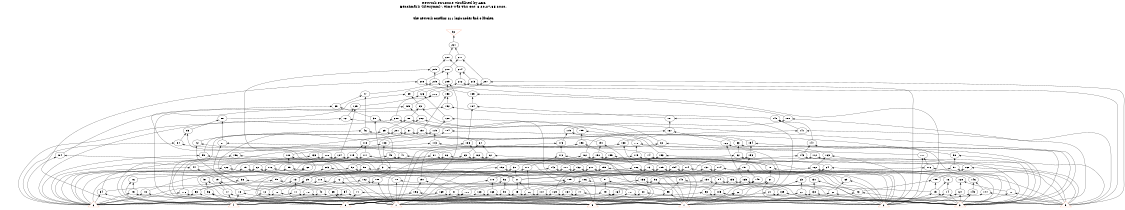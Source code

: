 # Network structure generated by ABC

digraph network {
size = "7.5,10";
center = true;
edge [dir = back];

{
  node [shape = plaintext];
  edge [style = invis];
  LevelTitle1 [label=""];
  LevelTitle2 [label=""];
  Level14 [label = ""];
  Level13 [label = ""];
  Level12 [label = ""];
  Level11 [label = ""];
  Level10 [label = ""];
  Level9 [label = ""];
  Level8 [label = ""];
  Level7 [label = ""];
  Level6 [label = ""];
  Level5 [label = ""];
  Level4 [label = ""];
  Level3 [label = ""];
  Level2 [label = ""];
  Level1 [label = ""];
  Level0 [label = ""];
  LevelTitle1 ->  LevelTitle2 ->  Level14 ->  Level13 ->  Level12 ->  Level11 ->  Level10 ->  Level9 ->  Level8 ->  Level7 ->  Level6 ->  Level5 ->  Level4 ->  Level3 ->  Level2 ->  Level1 ->  Level0;
}

{
  rank = same;
  LevelTitle1;
  title1 [shape=plaintext,
          fontsize=20,
          fontname = "Times-Roman",
          label="Network structure visualized by ABC\nBenchmark \"lif/9symml\". Time was Thu Oct  8 20:27:35 2020. "
         ];
}

{
  rank = same;
  LevelTitle2;
  title2 [shape=plaintext,
          fontsize=18,
          fontname = "Times-Roman",
          label="The network contains 211 logic nodes and 0 latches.\n"
         ];
}

{
  rank = same;
  Level14;
  Node10 [label = "52", shape = invtriangle, color = coral, fillcolor = coral];
}

{
  rank = same;
  Level13;
  Node221 [label = "221\n", shape = ellipse];
}

{
  rank = same;
  Level12;
  Node211 [label = "211\n", shape = ellipse];
  Node220 [label = "220\n", shape = ellipse];
}

{
  rank = same;
  Level11;
  Node210 [label = "210\n", shape = ellipse];
  Node214 [label = "214\n", shape = ellipse];
  Node219 [label = "219\n", shape = ellipse];
}

{
  rank = same;
  Level10;
  Node207 [label = "207\n", shape = ellipse];
  Node208 [label = "208\n", shape = ellipse];
  Node209 [label = "209\n", shape = ellipse];
  Node212 [label = "212\n", shape = ellipse];
  Node213 [label = "213\n", shape = ellipse];
  Node215 [label = "215\n", shape = ellipse];
}

{
  rank = same;
  Level9;
  Node47 [label = "47\n", shape = ellipse];
  Node89 [label = "89\n", shape = ellipse];
  Node126 [label = "126\n", shape = ellipse];
  Node158 [label = "158\n", shape = ellipse];
  Node185 [label = "185\n", shape = ellipse];
  Node206 [label = "206\n", shape = ellipse];
}

{
  rank = same;
  Level8;
  Node39 [label = "39\n", shape = ellipse];
  Node83 [label = "83\n", shape = ellipse];
  Node125 [label = "125\n", shape = ellipse];
  Node152 [label = "152\n", shape = ellipse];
  Node184 [label = "184\n", shape = ellipse];
  Node205 [label = "205\n", shape = ellipse];
}

{
  rank = same;
  Level7;
  Node38 [label = "38\n", shape = ellipse];
  Node80 [label = "80\n", shape = ellipse];
  Node88 [label = "88\n", shape = ellipse];
  Node120 [label = "120\n", shape = ellipse];
  Node121 [label = "121\n", shape = ellipse];
  Node148 [label = "148\n", shape = ellipse];
  Node180 [label = "180\n", shape = ellipse];
  Node181 [label = "181\n", shape = ellipse];
  Node200 [label = "200\n", shape = ellipse];
  Node202 [label = "202\n", shape = ellipse];
}

{
  rank = same;
  Level6;
  Node37 [label = "37\n", shape = ellipse];
  Node46 [label = "46\n", shape = ellipse];
  Node65 [label = "65\n", shape = ellipse];
  Node85 [label = "85\n", shape = ellipse];
  Node104 [label = "104\n", shape = ellipse];
  Node119 [label = "119\n", shape = ellipse];
  Node141 [label = "141\n", shape = ellipse];
  Node157 [label = "157\n", shape = ellipse];
  Node167 [label = "167\n", shape = ellipse];
  Node179 [label = "179\n", shape = ellipse];
  Node199 [label = "199\n", shape = ellipse];
  Node201 [label = "201\n", shape = ellipse];
}

{
  rank = same;
  Level5;
  Node33 [label = "33\n", shape = ellipse];
  Node42 [label = "42\n", shape = ellipse];
  Node64 [label = "64\n", shape = ellipse];
  Node82 [label = "82\n", shape = ellipse];
  Node84 [label = "84\n", shape = ellipse];
  Node87 [label = "87\n", shape = ellipse];
  Node103 [label = "103\n", shape = ellipse];
  Node113 [label = "113\n", shape = ellipse];
  Node118 [label = "118\n", shape = ellipse];
  Node138 [label = "138\n", shape = ellipse];
  Node147 [label = "147\n", shape = ellipse];
  Node154 [label = "154\n", shape = ellipse];
  Node166 [label = "166\n", shape = ellipse];
  Node173 [label = "173\n", shape = ellipse];
  Node178 [label = "178\n", shape = ellipse];
  Node183 [label = "183\n", shape = ellipse];
  Node191 [label = "191\n", shape = ellipse];
  Node198 [label = "198\n", shape = ellipse];
}

{
  rank = same;
  Level4;
  Node32 [label = "32\n", shape = ellipse];
  Node41 [label = "41\n", shape = ellipse];
  Node45 [label = "45\n", shape = ellipse];
  Node59 [label = "59\n", shape = ellipse];
  Node61 [label = "61\n", shape = ellipse];
  Node63 [label = "63\n", shape = ellipse];
  Node74 [label = "74\n", shape = ellipse];
  Node81 [label = "81\n", shape = ellipse];
  Node86 [label = "86\n", shape = ellipse];
  Node98 [label = "98\n", shape = ellipse];
  Node100 [label = "100\n", shape = ellipse];
  Node112 [label = "112\n", shape = ellipse];
  Node115 [label = "115\n", shape = ellipse];
  Node117 [label = "117\n", shape = ellipse];
  Node124 [label = "124\n", shape = ellipse];
  Node133 [label = "133\n", shape = ellipse];
  Node143 [label = "143\n", shape = ellipse];
  Node153 [label = "153\n", shape = ellipse];
  Node156 [label = "156\n", shape = ellipse];
  Node161 [label = "161\n", shape = ellipse];
  Node163 [label = "163\n", shape = ellipse];
  Node172 [label = "172\n", shape = ellipse];
  Node175 [label = "175\n", shape = ellipse];
  Node177 [label = "177\n", shape = ellipse];
  Node182 [label = "182\n", shape = ellipse];
  Node190 [label = "190\n", shape = ellipse];
  Node193 [label = "193\n", shape = ellipse];
  Node195 [label = "195\n", shape = ellipse];
  Node204 [label = "204\n", shape = ellipse];
  Node218 [label = "218\n", shape = ellipse];
}

{
  rank = same;
  Level3;
  Node24 [label = "24\n", shape = ellipse];
  Node30 [label = "30\n", shape = ellipse];
  Node31 [label = "31\n", shape = ellipse];
  Node44 [label = "44\n", shape = ellipse];
  Node52 [label = "52\n", shape = ellipse];
  Node58 [label = "58\n", shape = ellipse];
  Node60 [label = "60\n", shape = ellipse];
  Node62 [label = "62\n", shape = ellipse];
  Node70 [label = "70\n", shape = ellipse];
  Node73 [label = "73\n", shape = ellipse];
  Node79 [label = "79\n", shape = ellipse];
  Node97 [label = "97\n", shape = ellipse];
  Node99 [label = "99\n", shape = ellipse];
  Node111 [label = "111\n", shape = ellipse];
  Node114 [label = "114\n", shape = ellipse];
  Node116 [label = "116\n", shape = ellipse];
  Node122 [label = "122\n", shape = ellipse];
  Node132 [label = "132\n", shape = ellipse];
  Node137 [label = "137\n", shape = ellipse];
  Node142 [label = "142\n", shape = ellipse];
  Node151 [label = "151\n", shape = ellipse];
  Node155 [label = "155\n", shape = ellipse];
  Node160 [label = "160\n", shape = ellipse];
  Node162 [label = "162\n", shape = ellipse];
  Node171 [label = "171\n", shape = ellipse];
  Node174 [label = "174\n", shape = ellipse];
  Node176 [label = "176\n", shape = ellipse];
  Node186 [label = "186\n", shape = ellipse];
  Node189 [label = "189\n", shape = ellipse];
  Node192 [label = "192\n", shape = ellipse];
  Node194 [label = "194\n", shape = ellipse];
  Node203 [label = "203\n", shape = ellipse];
  Node217 [label = "217\n", shape = ellipse];
}

{
  rank = same;
  Level2;
  Node13 [label = "13\n", shape = ellipse];
  Node16 [label = "16\n", shape = ellipse];
  Node19 [label = "19\n", shape = ellipse];
  Node23 [label = "23\n", shape = ellipse];
  Node27 [label = "27\n", shape = ellipse];
  Node29 [label = "29\n", shape = ellipse];
  Node36 [label = "36\n", shape = ellipse];
  Node51 [label = "51\n", shape = ellipse];
  Node55 [label = "55\n", shape = ellipse];
  Node57 [label = "57\n", shape = ellipse];
  Node67 [label = "67\n", shape = ellipse];
  Node69 [label = "69\n", shape = ellipse];
  Node72 [label = "72\n", shape = ellipse];
  Node76 [label = "76\n", shape = ellipse];
  Node78 [label = "78\n", shape = ellipse];
  Node92 [label = "92\n", shape = ellipse];
  Node94 [label = "94\n", shape = ellipse];
  Node96 [label = "96\n", shape = ellipse];
  Node102 [label = "102\n", shape = ellipse];
  Node106 [label = "106\n", shape = ellipse];
  Node109 [label = "109\n", shape = ellipse];
  Node110 [label = "110\n", shape = ellipse];
  Node128 [label = "128\n", shape = ellipse];
  Node131 [label = "131\n", shape = ellipse];
  Node135 [label = "135\n", shape = ellipse];
  Node136 [label = "136\n", shape = ellipse];
  Node140 [label = "140\n", shape = ellipse];
  Node146 [label = "146\n", shape = ellipse];
  Node149 [label = "149\n", shape = ellipse];
  Node150 [label = "150\n", shape = ellipse];
  Node159 [label = "159\n", shape = ellipse];
  Node165 [label = "165\n", shape = ellipse];
  Node170 [label = "170\n", shape = ellipse];
  Node188 [label = "188\n", shape = ellipse];
  Node197 [label = "197\n", shape = ellipse];
}

{
  rank = same;
  Level1;
  Node11 [label = "11\n", shape = ellipse];
  Node12 [label = "12\n", shape = ellipse];
  Node14 [label = "14\n", shape = ellipse];
  Node15 [label = "15\n", shape = ellipse];
  Node17 [label = "17\n", shape = ellipse];
  Node18 [label = "18\n", shape = ellipse];
  Node20 [label = "20\n", shape = ellipse];
  Node21 [label = "21\n", shape = ellipse];
  Node22 [label = "22\n", shape = ellipse];
  Node25 [label = "25\n", shape = ellipse];
  Node26 [label = "26\n", shape = ellipse];
  Node28 [label = "28\n", shape = ellipse];
  Node34 [label = "34\n", shape = ellipse];
  Node35 [label = "35\n", shape = ellipse];
  Node40 [label = "40\n", shape = ellipse];
  Node43 [label = "43\n", shape = ellipse];
  Node48 [label = "48\n", shape = ellipse];
  Node49 [label = "49\n", shape = ellipse];
  Node50 [label = "50\n", shape = ellipse];
  Node53 [label = "53\n", shape = ellipse];
  Node54 [label = "54\n", shape = ellipse];
  Node56 [label = "56\n", shape = ellipse];
  Node66 [label = "66\n", shape = ellipse];
  Node68 [label = "68\n", shape = ellipse];
  Node71 [label = "71\n", shape = ellipse];
  Node75 [label = "75\n", shape = ellipse];
  Node77 [label = "77\n", shape = ellipse];
  Node90 [label = "90\n", shape = ellipse];
  Node91 [label = "91\n", shape = ellipse];
  Node93 [label = "93\n", shape = ellipse];
  Node95 [label = "95\n", shape = ellipse];
  Node101 [label = "101\n", shape = ellipse];
  Node105 [label = "105\n", shape = ellipse];
  Node107 [label = "107\n", shape = ellipse];
  Node108 [label = "108\n", shape = ellipse];
  Node123 [label = "123\n", shape = ellipse];
  Node127 [label = "127\n", shape = ellipse];
  Node129 [label = "129\n", shape = ellipse];
  Node130 [label = "130\n", shape = ellipse];
  Node134 [label = "134\n", shape = ellipse];
  Node139 [label = "139\n", shape = ellipse];
  Node144 [label = "144\n", shape = ellipse];
  Node145 [label = "145\n", shape = ellipse];
  Node164 [label = "164\n", shape = ellipse];
  Node168 [label = "168\n", shape = ellipse];
  Node169 [label = "169\n", shape = ellipse];
  Node187 [label = "187\n", shape = ellipse];
  Node196 [label = "196\n", shape = ellipse];
  Node216 [label = "216\n", shape = ellipse];
}

{
  rank = same;
  Level0;
  Node1 [label = "1", shape = triangle, color = coral, fillcolor = coral];
  Node2 [label = "2", shape = triangle, color = coral, fillcolor = coral];
  Node3 [label = "3", shape = triangle, color = coral, fillcolor = coral];
  Node4 [label = "4", shape = triangle, color = coral, fillcolor = coral];
  Node5 [label = "5", shape = triangle, color = coral, fillcolor = coral];
  Node6 [label = "6", shape = triangle, color = coral, fillcolor = coral];
  Node7 [label = "7", shape = triangle, color = coral, fillcolor = coral];
  Node8 [label = "8", shape = triangle, color = coral, fillcolor = coral];
  Node9 [label = "9", shape = triangle, color = coral, fillcolor = coral];
}

title1 -> title2 [style = invis];
title2 -> Node10 [style = invis];
Node10 -> Node221 [style = solid];
Node11 -> Node4 [style = solid];
Node11 -> Node5 [style = solid];
Node12 -> Node4 [style = solid];
Node12 -> Node5 [style = solid];
Node13 -> Node11 [style = solid];
Node13 -> Node12 [style = solid];
Node14 -> Node2 [style = solid];
Node14 -> Node3 [style = solid];
Node15 -> Node2 [style = solid];
Node15 -> Node3 [style = solid];
Node16 -> Node14 [style = solid];
Node16 -> Node15 [style = solid];
Node17 -> Node1 [style = solid];
Node17 -> Node4 [style = solid];
Node18 -> Node1 [style = solid];
Node18 -> Node4 [style = solid];
Node19 -> Node17 [style = solid];
Node19 -> Node18 [style = solid];
Node20 -> Node3 [style = solid];
Node20 -> Node9 [style = solid];
Node21 -> Node1 [style = solid];
Node21 -> Node3 [style = solid];
Node22 -> Node1 [style = solid];
Node22 -> Node9 [style = solid];
Node23 -> Node21 [style = solid];
Node23 -> Node22 [style = solid];
Node24 -> Node20 [style = solid];
Node24 -> Node23 [style = solid];
Node25 -> Node7 [style = solid];
Node25 -> Node8 [style = solid];
Node26 -> Node7 [style = solid];
Node26 -> Node8 [style = solid];
Node27 -> Node25 [style = solid];
Node27 -> Node26 [style = solid];
Node28 -> Node5 [style = solid];
Node28 -> Node6 [style = solid];
Node29 -> Node12 [style = solid];
Node29 -> Node28 [style = solid];
Node30 -> Node13 [style = solid];
Node30 -> Node27 [style = solid];
Node31 -> Node27 [style = solid];
Node31 -> Node29 [style = solid];
Node32 -> Node9 [style = solid];
Node32 -> Node30 [style = solid];
Node33 -> Node3 [style = solid];
Node33 -> Node32 [style = solid];
Node34 -> Node4 [style = solid];
Node34 -> Node6 [style = solid];
Node35 -> Node7 [style = solid];
Node35 -> Node8 [style = solid];
Node36 -> Node34 [style = solid];
Node36 -> Node35 [style = solid];
Node37 -> Node33 [style = solid];
Node37 -> Node36 [style = solid];
Node38 -> Node31 [style = solid];
Node38 -> Node37 [style = solid];
Node39 -> Node1 [style = solid];
Node39 -> Node38 [style = solid];
Node40 -> Node4 [style = solid];
Node40 -> Node5 [style = solid];
Node41 -> Node6 [style = solid];
Node41 -> Node24 [style = solid];
Node42 -> Node40 [style = solid];
Node42 -> Node41 [style = solid];
Node43 -> Node3 [style = solid];
Node43 -> Node5 [style = solid];
Node44 -> Node6 [style = solid];
Node44 -> Node19 [style = solid];
Node45 -> Node43 [style = solid];
Node45 -> Node44 [style = solid];
Node46 -> Node42 [style = solid];
Node46 -> Node45 [style = solid];
Node47 -> Node39 [style = solid];
Node47 -> Node46 [style = solid];
Node48 -> Node6 [style = solid];
Node48 -> Node8 [style = solid];
Node49 -> Node3 [style = solid];
Node49 -> Node6 [style = solid];
Node50 -> Node2 [style = solid];
Node50 -> Node8 [style = solid];
Node51 -> Node49 [style = solid];
Node51 -> Node50 [style = solid];
Node52 -> Node48 [style = solid];
Node52 -> Node51 [style = solid];
Node53 -> Node4 [style = solid];
Node53 -> Node6 [style = solid];
Node54 -> Node3 [style = solid];
Node54 -> Node6 [style = solid];
Node55 -> Node53 [style = solid];
Node55 -> Node54 [style = solid];
Node56 -> Node4 [style = solid];
Node56 -> Node8 [style = solid];
Node57 -> Node17 [style = solid];
Node57 -> Node56 [style = solid];
Node58 -> Node7 [style = solid];
Node58 -> Node57 [style = solid];
Node59 -> Node6 [style = solid];
Node59 -> Node58 [style = solid];
Node60 -> Node8 [style = solid];
Node60 -> Node55 [style = solid];
Node61 -> Node2 [style = solid];
Node61 -> Node60 [style = solid];
Node62 -> Node6 [style = solid];
Node62 -> Node27 [style = solid];
Node63 -> Node2 [style = solid];
Node63 -> Node62 [style = solid];
Node64 -> Node61 [style = solid];
Node64 -> Node63 [style = solid];
Node65 -> Node59 [style = solid];
Node65 -> Node64 [style = solid];
Node66 -> Node5 [style = solid];
Node66 -> Node7 [style = solid];
Node67 -> Node2 [style = solid];
Node67 -> Node66 [style = solid];
Node68 -> Node3 [style = solid];
Node68 -> Node7 [style = solid];
Node69 -> Node2 [style = solid];
Node69 -> Node68 [style = solid];
Node70 -> Node67 [style = solid];
Node70 -> Node69 [style = solid];
Node71 -> Node5 [style = solid];
Node71 -> Node8 [style = solid];
Node72 -> Node11 [style = solid];
Node72 -> Node71 [style = solid];
Node73 -> Node2 [style = solid];
Node73 -> Node72 [style = solid];
Node74 -> Node70 [style = solid];
Node74 -> Node73 [style = solid];
Node75 -> Node6 [style = solid];
Node75 -> Node8 [style = solid];
Node76 -> Node4 [style = solid];
Node76 -> Node75 [style = solid];
Node77 -> Node2 [style = solid];
Node77 -> Node8 [style = solid];
Node78 -> Node1 [style = solid];
Node78 -> Node77 [style = solid];
Node79 -> Node76 [style = solid];
Node79 -> Node78 [style = solid];
Node80 -> Node5 [style = solid];
Node80 -> Node65 [style = solid];
Node81 -> Node7 [style = solid];
Node81 -> Node79 [style = solid];
Node82 -> Node3 [style = solid];
Node82 -> Node81 [style = solid];
Node83 -> Node80 [style = solid];
Node83 -> Node82 [style = solid];
Node84 -> Node6 [style = solid];
Node84 -> Node74 [style = solid];
Node85 -> Node1 [style = solid];
Node85 -> Node84 [style = solid];
Node86 -> Node7 [style = solid];
Node86 -> Node52 [style = solid];
Node87 -> Node12 [style = solid];
Node87 -> Node86 [style = solid];
Node88 -> Node85 [style = solid];
Node88 -> Node87 [style = solid];
Node89 -> Node83 [style = solid];
Node89 -> Node88 [style = solid];
Node90 -> Node3 [style = solid];
Node90 -> Node4 [style = solid];
Node91 -> Node3 [style = solid];
Node91 -> Node4 [style = solid];
Node92 -> Node90 [style = solid];
Node92 -> Node91 [style = solid];
Node93 -> Node3 [style = solid];
Node93 -> Node8 [style = solid];
Node94 -> Node68 [style = solid];
Node94 -> Node93 [style = solid];
Node95 -> Node5 [style = solid];
Node95 -> Node7 [style = solid];
Node96 -> Node26 [style = solid];
Node96 -> Node95 [style = solid];
Node97 -> Node9 [style = solid];
Node97 -> Node96 [style = solid];
Node98 -> Node3 [style = solid];
Node98 -> Node97 [style = solid];
Node99 -> Node4 [style = solid];
Node99 -> Node94 [style = solid];
Node100 -> Node1 [style = solid];
Node100 -> Node99 [style = solid];
Node101 -> Node5 [style = solid];
Node101 -> Node7 [style = solid];
Node102 -> Node18 [style = solid];
Node102 -> Node101 [style = solid];
Node103 -> Node100 [style = solid];
Node103 -> Node102 [style = solid];
Node104 -> Node98 [style = solid];
Node104 -> Node103 [style = solid];
Node105 -> Node8 [style = solid];
Node105 -> Node9 [style = solid];
Node106 -> Node25 [style = solid];
Node106 -> Node105 [style = solid];
Node107 -> Node1 [style = solid];
Node107 -> Node5 [style = solid];
Node108 -> Node1 [style = solid];
Node108 -> Node8 [style = solid];
Node109 -> Node107 [style = solid];
Node109 -> Node108 [style = solid];
Node110 -> Node53 [style = solid];
Node110 -> Node101 [style = solid];
Node111 -> Node95 [style = solid];
Node111 -> Node110 [style = solid];
Node112 -> Node9 [style = solid];
Node112 -> Node111 [style = solid];
Node113 -> Node8 [style = solid];
Node113 -> Node112 [style = solid];
Node114 -> Node9 [style = solid];
Node114 -> Node109 [style = solid];
Node115 -> Node4 [style = solid];
Node115 -> Node114 [style = solid];
Node116 -> Node6 [style = solid];
Node116 -> Node106 [style = solid];
Node117 -> Node5 [style = solid];
Node117 -> Node116 [style = solid];
Node118 -> Node115 [style = solid];
Node118 -> Node117 [style = solid];
Node119 -> Node113 [style = solid];
Node119 -> Node118 [style = solid];
Node120 -> Node3 [style = solid];
Node120 -> Node119 [style = solid];
Node121 -> Node6 [style = solid];
Node121 -> Node104 [style = solid];
Node122 -> Node6 [style = solid];
Node122 -> Node92 [style = solid];
Node123 -> Node1 [style = solid];
Node123 -> Node5 [style = solid];
Node124 -> Node122 [style = solid];
Node124 -> Node123 [style = solid];
Node125 -> Node121 [style = solid];
Node125 -> Node124 [style = solid];
Node126 -> Node120 [style = solid];
Node126 -> Node125 [style = solid];
Node127 -> Node3 [style = solid];
Node127 -> Node5 [style = solid];
Node128 -> Node20 [style = solid];
Node128 -> Node127 [style = solid];
Node129 -> Node4 [style = solid];
Node129 -> Node7 [style = solid];
Node130 -> Node2 [style = solid];
Node130 -> Node7 [style = solid];
Node131 -> Node43 [style = solid];
Node131 -> Node130 [style = solid];
Node132 -> Node129 [style = solid];
Node132 -> Node131 [style = solid];
Node133 -> Node6 [style = solid];
Node133 -> Node132 [style = solid];
Node134 -> Node4 [style = solid];
Node134 -> Node7 [style = solid];
Node135 -> Node3 [style = solid];
Node135 -> Node134 [style = solid];
Node136 -> Node3 [style = solid];
Node136 -> Node40 [style = solid];
Node137 -> Node135 [style = solid];
Node137 -> Node136 [style = solid];
Node138 -> Node133 [style = solid];
Node138 -> Node137 [style = solid];
Node139 -> Node5 [style = solid];
Node139 -> Node9 [style = solid];
Node140 -> Node95 [style = solid];
Node140 -> Node139 [style = solid];
Node141 -> Node9 [style = solid];
Node141 -> Node138 [style = solid];
Node142 -> Node6 [style = solid];
Node142 -> Node140 [style = solid];
Node143 -> Node3 [style = solid];
Node143 -> Node142 [style = solid];
Node144 -> Node7 [style = solid];
Node144 -> Node9 [style = solid];
Node145 -> Node2 [style = solid];
Node145 -> Node3 [style = solid];
Node146 -> Node144 [style = solid];
Node146 -> Node145 [style = solid];
Node147 -> Node143 [style = solid];
Node147 -> Node146 [style = solid];
Node148 -> Node141 [style = solid];
Node148 -> Node147 [style = solid];
Node149 -> Node7 [style = solid];
Node149 -> Node105 [style = solid];
Node150 -> Node2 [style = solid];
Node150 -> Node129 [style = solid];
Node151 -> Node149 [style = solid];
Node151 -> Node150 [style = solid];
Node152 -> Node8 [style = solid];
Node152 -> Node148 [style = solid];
Node153 -> Node5 [style = solid];
Node153 -> Node151 [style = solid];
Node154 -> Node3 [style = solid];
Node154 -> Node153 [style = solid];
Node155 -> Node8 [style = solid];
Node155 -> Node128 [style = solid];
Node156 -> Node34 [style = solid];
Node156 -> Node155 [style = solid];
Node157 -> Node154 [style = solid];
Node157 -> Node156 [style = solid];
Node158 -> Node152 [style = solid];
Node158 -> Node157 [style = solid];
Node159 -> Node15 [style = solid];
Node159 -> Node43 [style = solid];
Node160 -> Node9 [style = solid];
Node160 -> Node159 [style = solid];
Node161 -> Node6 [style = solid];
Node161 -> Node160 [style = solid];
Node162 -> Node3 [style = solid];
Node162 -> Node109 [style = solid];
Node163 -> Node2 [style = solid];
Node163 -> Node162 [style = solid];
Node164 -> Node5 [style = solid];
Node164 -> Node8 [style = solid];
Node165 -> Node15 [style = solid];
Node165 -> Node164 [style = solid];
Node166 -> Node163 [style = solid];
Node166 -> Node165 [style = solid];
Node167 -> Node161 [style = solid];
Node167 -> Node166 [style = solid];
Node168 -> Node2 [style = solid];
Node168 -> Node6 [style = solid];
Node169 -> Node6 [style = solid];
Node169 -> Node7 [style = solid];
Node170 -> Node168 [style = solid];
Node170 -> Node169 [style = solid];
Node171 -> Node26 [style = solid];
Node171 -> Node170 [style = solid];
Node172 -> Node5 [style = solid];
Node172 -> Node171 [style = solid];
Node173 -> Node1 [style = solid];
Node173 -> Node172 [style = solid];
Node174 -> Node2 [style = solid];
Node174 -> Node106 [style = solid];
Node175 -> Node1 [style = solid];
Node175 -> Node174 [style = solid];
Node176 -> Node9 [style = solid];
Node176 -> Node27 [style = solid];
Node177 -> Node2 [style = solid];
Node177 -> Node176 [style = solid];
Node178 -> Node175 [style = solid];
Node178 -> Node177 [style = solid];
Node179 -> Node173 [style = solid];
Node179 -> Node178 [style = solid];
Node180 -> Node3 [style = solid];
Node180 -> Node179 [style = solid];
Node181 -> Node7 [style = solid];
Node181 -> Node167 [style = solid];
Node182 -> Node8 [style = solid];
Node182 -> Node70 [style = solid];
Node183 -> Node1 [style = solid];
Node183 -> Node182 [style = solid];
Node184 -> Node181 [style = solid];
Node184 -> Node183 [style = solid];
Node185 -> Node180 [style = solid];
Node185 -> Node184 [style = solid];
Node186 -> Node3 [style = solid];
Node186 -> Node29 [style = solid];
Node187 -> Node5 [style = solid];
Node187 -> Node6 [style = solid];
Node188 -> Node1 [style = solid];
Node188 -> Node187 [style = solid];
Node189 -> Node2 [style = solid];
Node189 -> Node92 [style = solid];
Node190 -> Node188 [style = solid];
Node190 -> Node189 [style = solid];
Node191 -> Node186 [style = solid];
Node191 -> Node190 [style = solid];
Node192 -> Node7 [style = solid];
Node192 -> Node19 [style = solid];
Node193 -> Node3 [style = solid];
Node193 -> Node192 [style = solid];
Node194 -> Node2 [style = solid];
Node194 -> Node27 [style = solid];
Node195 -> Node1 [style = solid];
Node195 -> Node194 [style = solid];
Node196 -> Node5 [style = solid];
Node196 -> Node8 [style = solid];
Node197 -> Node91 [style = solid];
Node197 -> Node196 [style = solid];
Node198 -> Node195 [style = solid];
Node198 -> Node197 [style = solid];
Node199 -> Node193 [style = solid];
Node199 -> Node198 [style = solid];
Node200 -> Node6 [style = solid];
Node200 -> Node199 [style = solid];
Node201 -> Node8 [style = solid];
Node201 -> Node191 [style = solid];
Node202 -> Node7 [style = solid];
Node202 -> Node201 [style = solid];
Node203 -> Node13 [style = solid];
Node203 -> Node27 [style = solid];
Node204 -> Node6 [style = solid];
Node204 -> Node203 [style = solid];
Node205 -> Node202 [style = solid];
Node205 -> Node204 [style = solid];
Node206 -> Node200 [style = solid];
Node206 -> Node205 [style = solid];
Node207 -> Node9 [style = solid];
Node207 -> Node206 [style = solid];
Node208 -> Node4 [style = solid];
Node208 -> Node185 [style = solid];
Node209 -> Node1 [style = solid];
Node209 -> Node158 [style = solid];
Node210 -> Node208 [style = solid];
Node210 -> Node209 [style = solid];
Node211 -> Node207 [style = solid];
Node211 -> Node210 [style = solid];
Node212 -> Node2 [style = solid];
Node212 -> Node126 [style = solid];
Node213 -> Node9 [style = solid];
Node213 -> Node89 [style = solid];
Node214 -> Node212 [style = solid];
Node214 -> Node213 [style = solid];
Node215 -> Node2 [style = solid];
Node215 -> Node47 [style = solid];
Node216 -> Node1 [style = solid];
Node216 -> Node6 [style = solid];
Node217 -> Node13 [style = solid];
Node217 -> Node16 [style = solid];
Node218 -> Node216 [style = solid];
Node218 -> Node217 [style = solid];
Node219 -> Node215 [style = solid];
Node219 -> Node218 [style = solid];
Node220 -> Node214 [style = solid];
Node220 -> Node219 [style = solid];
Node221 -> Node211 [style = solid];
Node221 -> Node220 [style = solid];
}


